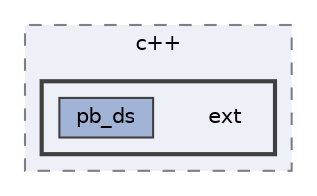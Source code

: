 digraph "C:/Users/HP/Documents/GitHub/Minero-Game/lib/include/c++/ext"
{
 // LATEX_PDF_SIZE
  bgcolor="transparent";
  edge [fontname=Helvetica,fontsize=10,labelfontname=Helvetica,labelfontsize=10];
  node [fontname=Helvetica,fontsize=10,shape=box,height=0.2,width=0.4];
  compound=true
  subgraph clusterdir_95001289751ef68ad49e7b57d86ac6d8 {
    graph [ bgcolor="#edf0f7", pencolor="grey50", label="c++", fontname=Helvetica,fontsize=10 style="filled,dashed", URL="dir_95001289751ef68ad49e7b57d86ac6d8.html",tooltip=""]
  subgraph clusterdir_a54663c7ba3d8f16f0393f2bd06dd8cc {
    graph [ bgcolor="#edf0f7", pencolor="grey25", label="", fontname=Helvetica,fontsize=10 style="filled,bold", URL="dir_a54663c7ba3d8f16f0393f2bd06dd8cc.html",tooltip=""]
    dir_a54663c7ba3d8f16f0393f2bd06dd8cc [shape=plaintext, label="ext"];
  dir_17521a3cbbb73b686cb606c9836c5d92 [label="pb_ds", fillcolor="#a2b4d6", color="grey25", style="filled", URL="dir_17521a3cbbb73b686cb606c9836c5d92.html",tooltip=""];
  }
  }
}
